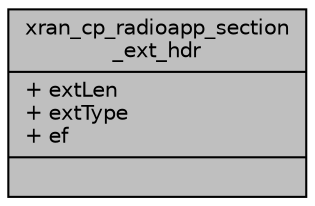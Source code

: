 digraph "xran_cp_radioapp_section_ext_hdr"
{
 // LATEX_PDF_SIZE
  edge [fontname="Helvetica",fontsize="10",labelfontname="Helvetica",labelfontsize="10"];
  node [fontname="Helvetica",fontsize="10",shape=record];
  Node1 [label="{xran_cp_radioapp_section\l_ext_hdr\n|+ extLen\l+ extType\l+ ef\l|}",height=0.2,width=0.4,color="black", fillcolor="grey75", style="filled", fontcolor="black",tooltip=" "];
}
